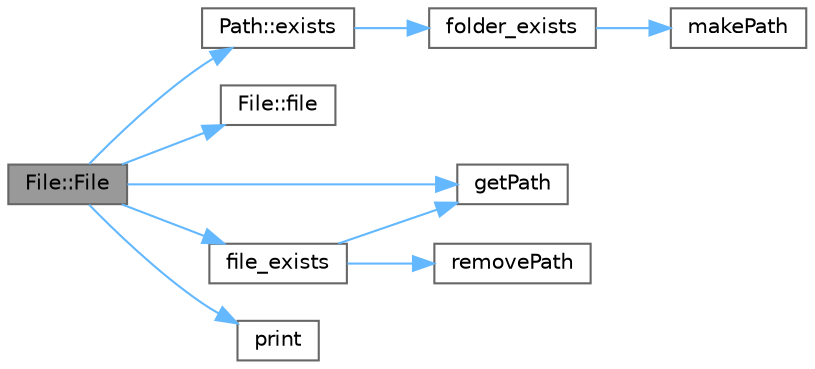 digraph "File::File"
{
 // LATEX_PDF_SIZE
  bgcolor="transparent";
  edge [fontname=Helvetica,fontsize=10,labelfontname=Helvetica,labelfontsize=10];
  node [fontname=Helvetica,fontsize=10,shape=box,height=0.2,width=0.4];
  rankdir="LR";
  Node1 [id="Node000001",label="File::File",height=0.2,width=0.4,color="gray40", fillcolor="grey60", style="filled", fontcolor="black",tooltip=" "];
  Node1 -> Node2 [id="edge1_Node000001_Node000002",color="steelblue1",style="solid",tooltip=" "];
  Node2 [id="Node000002",label="Path::exists",height=0.2,width=0.4,color="grey40", fillcolor="white", style="filled",URL="$class_path.html#aecd02f464b364bc26631bcb65e44843b",tooltip=" "];
  Node2 -> Node3 [id="edge2_Node000002_Node000003",color="steelblue1",style="solid",tooltip=" "];
  Node3 [id="Node000003",label="folder_exists",height=0.2,width=0.4,color="grey40", fillcolor="white", style="filled",URL="$files__functions_8hpp.html#a6d7a6f0ccbecfe41730c211f472cfcb3",tooltip=" "];
  Node3 -> Node4 [id="edge3_Node000003_Node000004",color="steelblue1",style="solid",tooltip=" "];
  Node4 [id="Node000004",label="makePath",height=0.2,width=0.4,color="grey40", fillcolor="white", style="filled",URL="$files__functions_8hpp.html#a32612ffa1c93a9a835af83b74dc68aaa",tooltip=" "];
  Node1 -> Node5 [id="edge4_Node000001_Node000005",color="steelblue1",style="solid",tooltip=" "];
  Node5 [id="Node000005",label="File::file",height=0.2,width=0.4,color="grey40", fillcolor="white", style="filled",URL="$class_file.html#a83356659f65dc879029920739e03d7ff",tooltip=" "];
  Node1 -> Node6 [id="edge5_Node000001_Node000006",color="steelblue1",style="solid",tooltip=" "];
  Node6 [id="Node000006",label="file_exists",height=0.2,width=0.4,color="grey40", fillcolor="white", style="filled",URL="$files__functions_8hpp.html#a6d165da5cc41e5429a9c03c6a6c68d96",tooltip=" "];
  Node6 -> Node7 [id="edge6_Node000006_Node000007",color="steelblue1",style="solid",tooltip=" "];
  Node7 [id="Node000007",label="getPath",height=0.2,width=0.4,color="grey40", fillcolor="white", style="filled",URL="$files__functions_8hpp.html#a9ef395c27c67b087963eb4223d781c79",tooltip=" "];
  Node6 -> Node8 [id="edge7_Node000006_Node000008",color="steelblue1",style="solid",tooltip=" "];
  Node8 [id="Node000008",label="removePath",height=0.2,width=0.4,color="grey40", fillcolor="white", style="filled",URL="$files__functions_8hpp.html#ab28b96de197fefe2474eebed698afc67",tooltip=" "];
  Node1 -> Node7 [id="edge8_Node000001_Node000007",color="steelblue1",style="solid",tooltip=" "];
  Node1 -> Node9 [id="edge9_Node000001_Node000009",color="steelblue1",style="solid",tooltip=" "];
  Node9 [id="Node000009",label="print",height=0.2,width=0.4,color="grey40", fillcolor="white", style="filled",URL="$print_8hpp.html#aaa2383e8fc7f8fa546f4376e1dd4c9b7",tooltip=" "];
}
